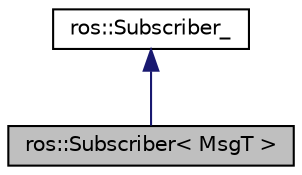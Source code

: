digraph "ros::Subscriber&lt; MsgT &gt;"
{
  edge [fontname="Helvetica",fontsize="10",labelfontname="Helvetica",labelfontsize="10"];
  node [fontname="Helvetica",fontsize="10",shape=record];
  Node1 [label="ros::Subscriber\< MsgT \>",height=0.2,width=0.4,color="black", fillcolor="grey75", style="filled" fontcolor="black"];
  Node2 -> Node1 [dir="back",color="midnightblue",fontsize="10",style="solid",fontname="Helvetica"];
  Node2 [label="ros::Subscriber_",height=0.2,width=0.4,color="black", fillcolor="white", style="filled",URL="$classros_1_1_subscriber__.html"];
}
